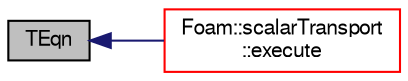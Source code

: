 digraph "TEqn"
{
  bgcolor="transparent";
  edge [fontname="FreeSans",fontsize="10",labelfontname="FreeSans",labelfontsize="10"];
  node [fontname="FreeSans",fontsize="10",shape=record];
  rankdir="LR";
  Node5 [label="TEqn",height=0.2,width=0.4,color="black", fillcolor="grey75", style="filled", fontcolor="black"];
  Node5 -> Node6 [dir="back",color="midnightblue",fontsize="10",style="solid",fontname="FreeSans"];
  Node6 [label="Foam::scalarTransport\l::execute",height=0.2,width=0.4,color="red",URL="$a28910.html#a61af3e60b94ae3e748f6fbac1e794af7",tooltip="Execute, currently does nothing. "];
}
